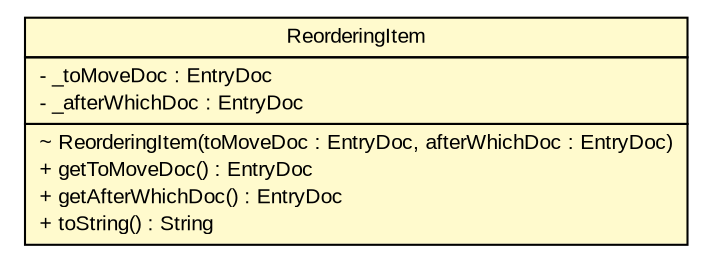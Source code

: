 #!/usr/local/bin/dot
#
# Class diagram 
# Generated by UMLGraph version R5_6_6-6-g3bdff0 (http://www.umlgraph.org/)
#

digraph G {
	edge [fontname="arial",fontsize=10,labelfontname="arial",labelfontsize=10];
	node [fontname="arial",fontsize=10,shape=plaintext];
	nodesep=0.25;
	ranksep=0.5;
	// org.tanjakostic.jcleancim.docgen.collector.impl.Reordering.ReorderingItem
	c172034 [label=<<table title="org.tanjakostic.jcleancim.docgen.collector.impl.Reordering.ReorderingItem" border="0" cellborder="1" cellspacing="0" cellpadding="2" port="p" bgcolor="lemonChiffon" href="./Reordering.ReorderingItem.html">
		<tr><td><table border="0" cellspacing="0" cellpadding="1">
<tr><td align="center" balign="center"> ReorderingItem </td></tr>
		</table></td></tr>
		<tr><td><table border="0" cellspacing="0" cellpadding="1">
<tr><td align="left" balign="left"> - _toMoveDoc : EntryDoc </td></tr>
<tr><td align="left" balign="left"> - _afterWhichDoc : EntryDoc </td></tr>
		</table></td></tr>
		<tr><td><table border="0" cellspacing="0" cellpadding="1">
<tr><td align="left" balign="left"> ~ ReorderingItem(toMoveDoc : EntryDoc, afterWhichDoc : EntryDoc) </td></tr>
<tr><td align="left" balign="left"> + getToMoveDoc() : EntryDoc </td></tr>
<tr><td align="left" balign="left"> + getAfterWhichDoc() : EntryDoc </td></tr>
<tr><td align="left" balign="left"> + toString() : String </td></tr>
		</table></td></tr>
		</table>>, URL="./Reordering.ReorderingItem.html", fontname="arial", fontcolor="black", fontsize=10.0];
}

